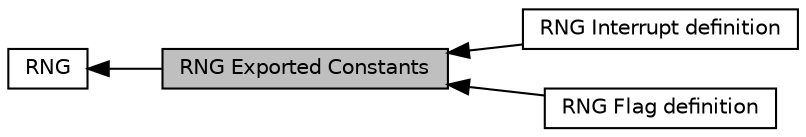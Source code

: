 digraph "RNG Exported Constants"
{
  edge [fontname="Helvetica",fontsize="10",labelfontname="Helvetica",labelfontsize="10"];
  node [fontname="Helvetica",fontsize="10",shape=record];
  rankdir=LR;
  Node1 [label="RNG",height=0.2,width=0.4,color="black", fillcolor="white", style="filled",URL="$group___r_n_g.html",tooltip="RNG HAL module driver. "];
  Node2 [label="RNG Interrupt definition",height=0.2,width=0.4,color="black", fillcolor="white", style="filled",URL="$group___r_n_g___exported___constants___group1.html"];
  Node3 [label="RNG Flag definition",height=0.2,width=0.4,color="black", fillcolor="white", style="filled",URL="$group___r_n_g___exported___constants___group2.html"];
  Node0 [label="RNG Exported Constants",height=0.2,width=0.4,color="black", fillcolor="grey75", style="filled", fontcolor="black"];
  Node1->Node0 [shape=plaintext, dir="back", style="solid"];
  Node0->Node2 [shape=plaintext, dir="back", style="solid"];
  Node0->Node3 [shape=plaintext, dir="back", style="solid"];
}
